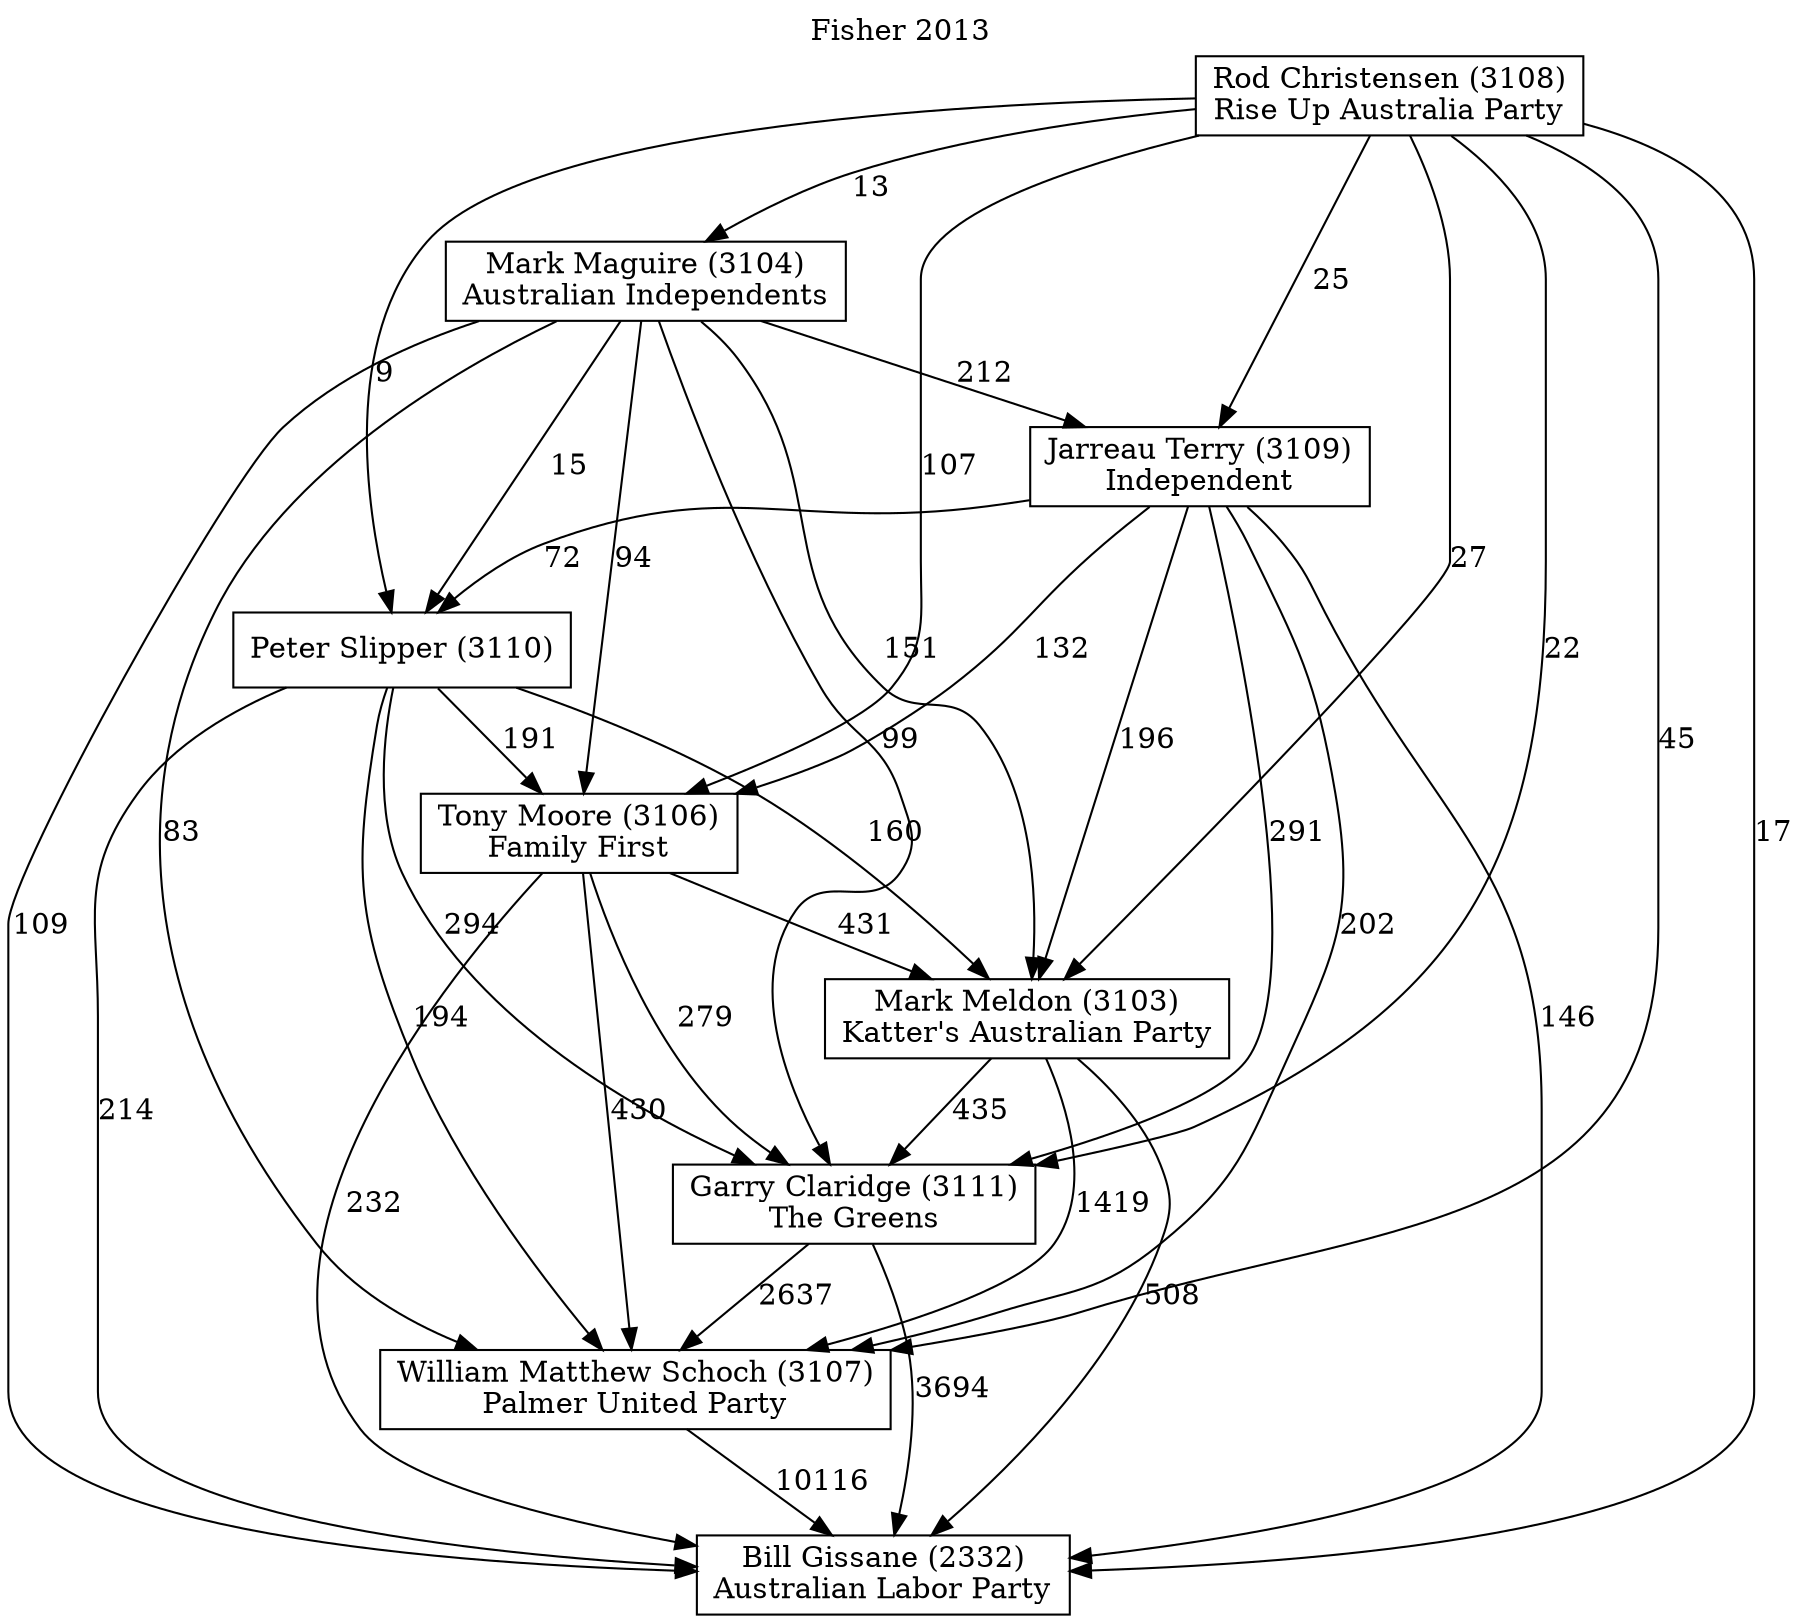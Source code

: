 // House preference flow
digraph "Bill Gissane (2332)_Fisher_2013" {
	graph [label="Fisher 2013" labelloc=t mclimit=10]
	node [shape=box]
	"Bill Gissane (2332)" [label="Bill Gissane (2332)
Australian Labor Party"]
	"William Matthew Schoch (3107)" [label="William Matthew Schoch (3107)
Palmer United Party"]
	"Garry Claridge (3111)" [label="Garry Claridge (3111)
The Greens"]
	"Mark Meldon (3103)" [label="Mark Meldon (3103)
Katter's Australian Party"]
	"Tony Moore (3106)" [label="Tony Moore (3106)
Family First"]
	"Peter Slipper (3110)" [label="Peter Slipper (3110)
"]
	"Jarreau Terry (3109)" [label="Jarreau Terry (3109)
Independent"]
	"Mark Maguire (3104)" [label="Mark Maguire (3104)
Australian Independents"]
	"Rod Christensen (3108)" [label="Rod Christensen (3108)
Rise Up Australia Party"]
	"William Matthew Schoch (3107)" -> "Bill Gissane (2332)" [label=10116]
	"Garry Claridge (3111)" -> "William Matthew Schoch (3107)" [label=2637]
	"Mark Meldon (3103)" -> "Garry Claridge (3111)" [label=435]
	"Tony Moore (3106)" -> "Mark Meldon (3103)" [label=431]
	"Peter Slipper (3110)" -> "Tony Moore (3106)" [label=191]
	"Jarreau Terry (3109)" -> "Peter Slipper (3110)" [label=72]
	"Mark Maguire (3104)" -> "Jarreau Terry (3109)" [label=212]
	"Rod Christensen (3108)" -> "Mark Maguire (3104)" [label=13]
	"Garry Claridge (3111)" -> "Bill Gissane (2332)" [label=3694]
	"Mark Meldon (3103)" -> "Bill Gissane (2332)" [label=508]
	"Tony Moore (3106)" -> "Bill Gissane (2332)" [label=232]
	"Peter Slipper (3110)" -> "Bill Gissane (2332)" [label=214]
	"Jarreau Terry (3109)" -> "Bill Gissane (2332)" [label=146]
	"Mark Maguire (3104)" -> "Bill Gissane (2332)" [label=109]
	"Rod Christensen (3108)" -> "Bill Gissane (2332)" [label=17]
	"Rod Christensen (3108)" -> "Jarreau Terry (3109)" [label=25]
	"Mark Maguire (3104)" -> "Peter Slipper (3110)" [label=15]
	"Rod Christensen (3108)" -> "Peter Slipper (3110)" [label=9]
	"Jarreau Terry (3109)" -> "Tony Moore (3106)" [label=132]
	"Mark Maguire (3104)" -> "Tony Moore (3106)" [label=94]
	"Rod Christensen (3108)" -> "Tony Moore (3106)" [label=107]
	"Peter Slipper (3110)" -> "Mark Meldon (3103)" [label=160]
	"Jarreau Terry (3109)" -> "Mark Meldon (3103)" [label=196]
	"Mark Maguire (3104)" -> "Mark Meldon (3103)" [label=151]
	"Rod Christensen (3108)" -> "Mark Meldon (3103)" [label=27]
	"Tony Moore (3106)" -> "Garry Claridge (3111)" [label=279]
	"Peter Slipper (3110)" -> "Garry Claridge (3111)" [label=294]
	"Jarreau Terry (3109)" -> "Garry Claridge (3111)" [label=291]
	"Mark Maguire (3104)" -> "Garry Claridge (3111)" [label=99]
	"Rod Christensen (3108)" -> "Garry Claridge (3111)" [label=22]
	"Mark Meldon (3103)" -> "William Matthew Schoch (3107)" [label=1419]
	"Tony Moore (3106)" -> "William Matthew Schoch (3107)" [label=430]
	"Peter Slipper (3110)" -> "William Matthew Schoch (3107)" [label=194]
	"Jarreau Terry (3109)" -> "William Matthew Schoch (3107)" [label=202]
	"Mark Maguire (3104)" -> "William Matthew Schoch (3107)" [label=83]
	"Rod Christensen (3108)" -> "William Matthew Schoch (3107)" [label=45]
}
